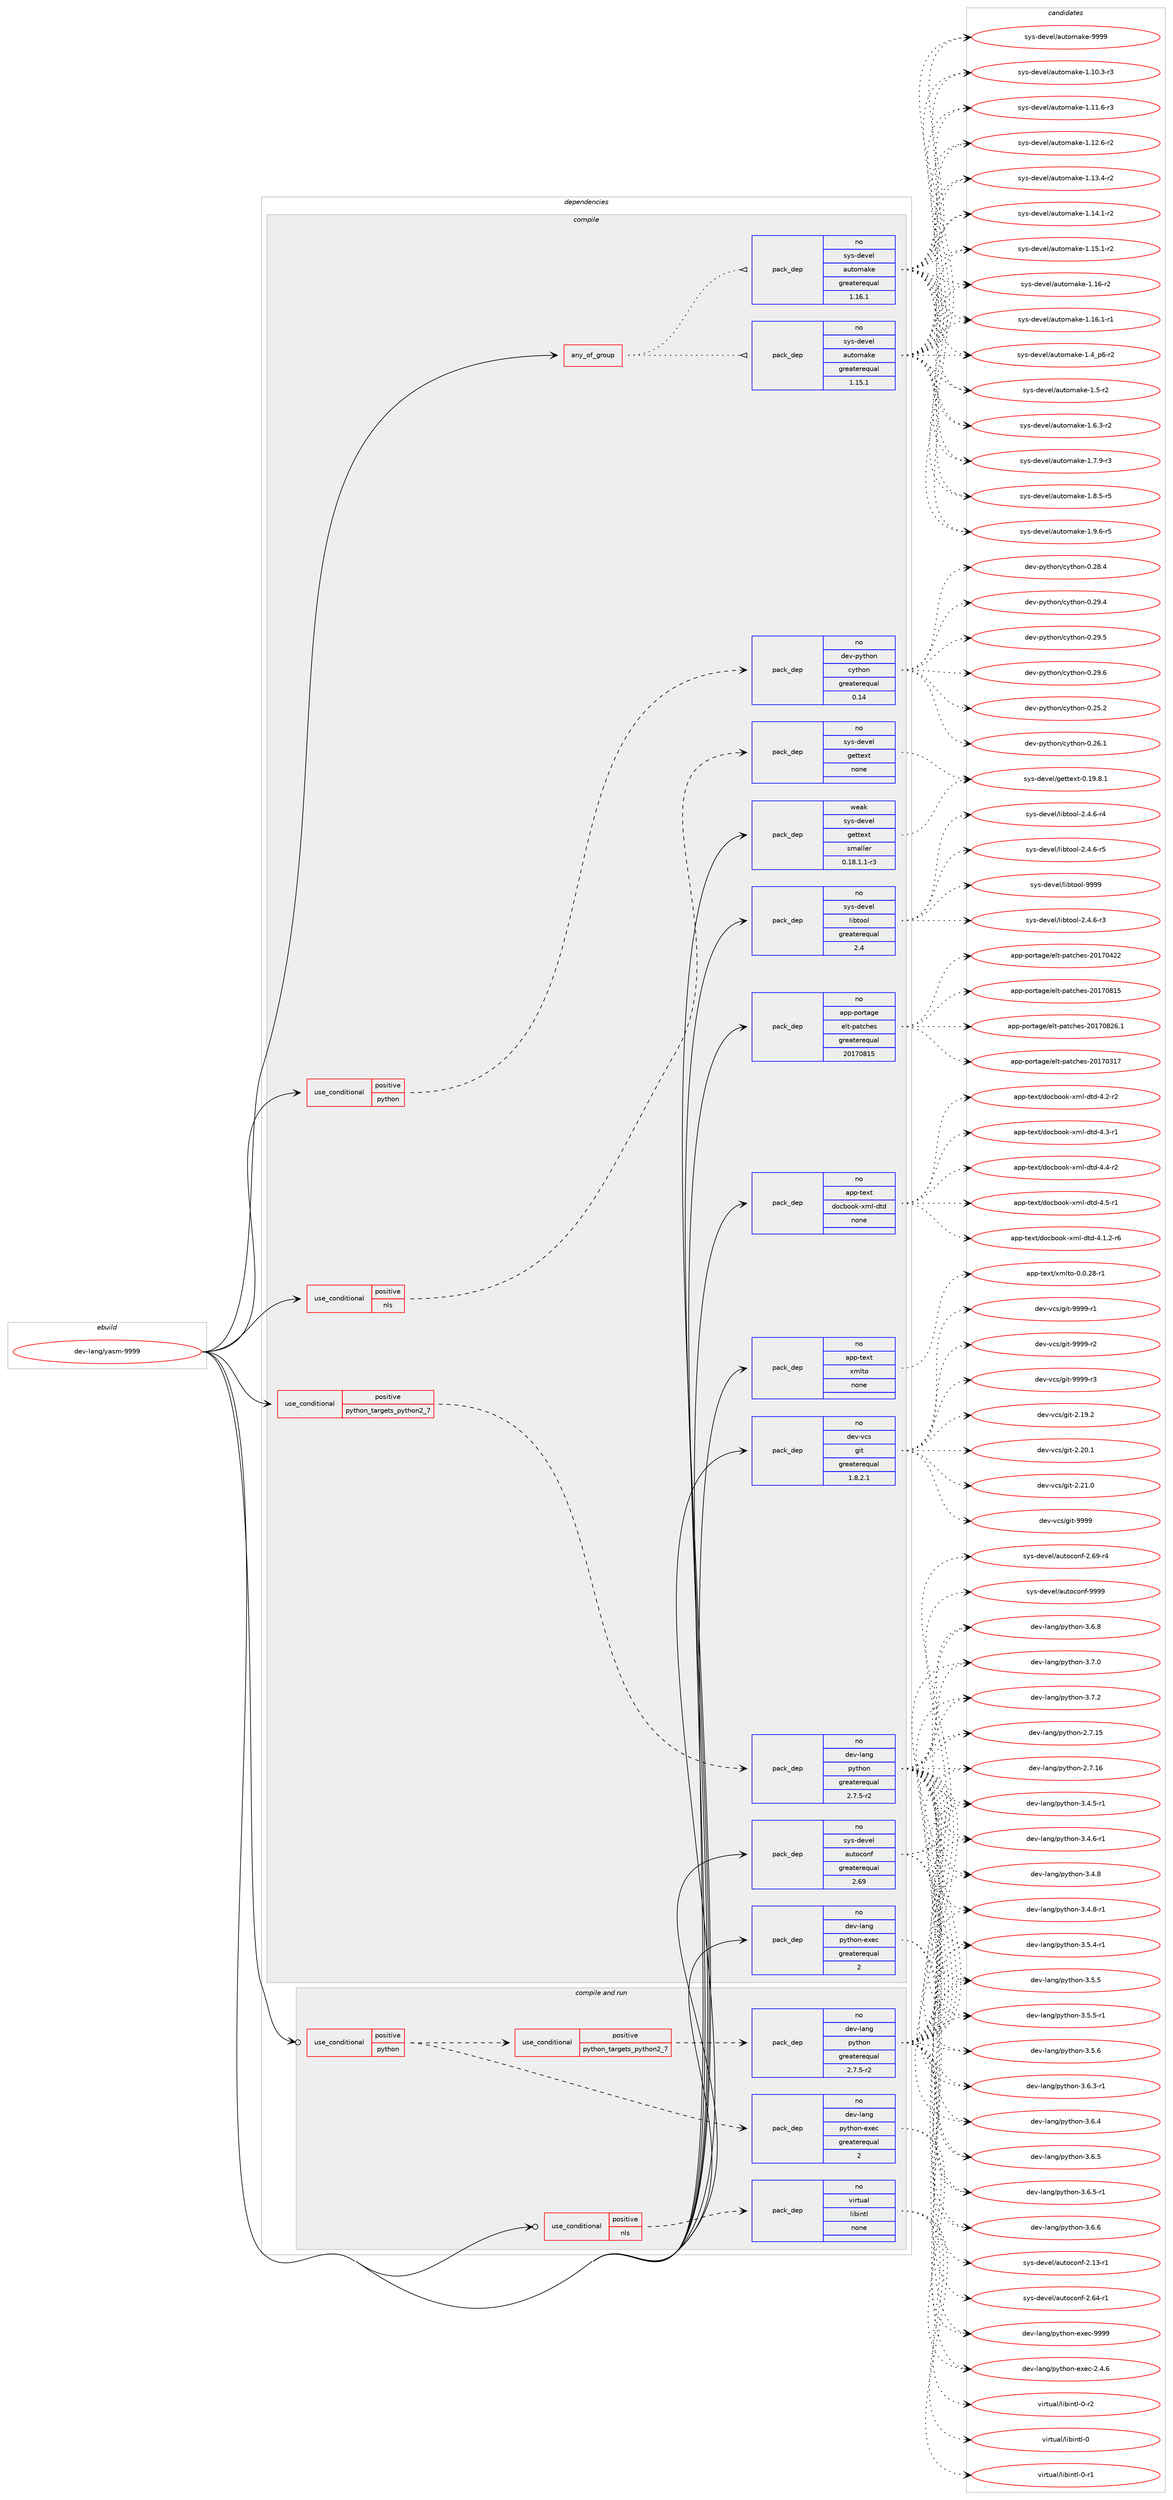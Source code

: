 digraph prolog {

# *************
# Graph options
# *************

newrank=true;
concentrate=true;
compound=true;
graph [rankdir=LR,fontname=Helvetica,fontsize=10,ranksep=1.5];#, ranksep=2.5, nodesep=0.2];
edge  [arrowhead=vee];
node  [fontname=Helvetica,fontsize=10];

# **********
# The ebuild
# **********

subgraph cluster_leftcol {
color=gray;
rank=same;
label=<<i>ebuild</i>>;
id [label="dev-lang/yasm-9999", color=red, width=4, href="../dev-lang/yasm-9999.svg"];
}

# ****************
# The dependencies
# ****************

subgraph cluster_midcol {
color=gray;
label=<<i>dependencies</i>>;
subgraph cluster_compile {
fillcolor="#eeeeee";
style=filled;
label=<<i>compile</i>>;
subgraph any22089 {
dependency1363696 [label=<<TABLE BORDER="0" CELLBORDER="1" CELLSPACING="0" CELLPADDING="4"><TR><TD CELLPADDING="10">any_of_group</TD></TR></TABLE>>, shape=none, color=red];subgraph pack975946 {
dependency1363697 [label=<<TABLE BORDER="0" CELLBORDER="1" CELLSPACING="0" CELLPADDING="4" WIDTH="220"><TR><TD ROWSPAN="6" CELLPADDING="30">pack_dep</TD></TR><TR><TD WIDTH="110">no</TD></TR><TR><TD>sys-devel</TD></TR><TR><TD>automake</TD></TR><TR><TD>greaterequal</TD></TR><TR><TD>1.16.1</TD></TR></TABLE>>, shape=none, color=blue];
}
dependency1363696:e -> dependency1363697:w [weight=20,style="dotted",arrowhead="oinv"];
subgraph pack975947 {
dependency1363698 [label=<<TABLE BORDER="0" CELLBORDER="1" CELLSPACING="0" CELLPADDING="4" WIDTH="220"><TR><TD ROWSPAN="6" CELLPADDING="30">pack_dep</TD></TR><TR><TD WIDTH="110">no</TD></TR><TR><TD>sys-devel</TD></TR><TR><TD>automake</TD></TR><TR><TD>greaterequal</TD></TR><TR><TD>1.15.1</TD></TR></TABLE>>, shape=none, color=blue];
}
dependency1363696:e -> dependency1363698:w [weight=20,style="dotted",arrowhead="oinv"];
}
id:e -> dependency1363696:w [weight=20,style="solid",arrowhead="vee"];
subgraph cond365109 {
dependency1363699 [label=<<TABLE BORDER="0" CELLBORDER="1" CELLSPACING="0" CELLPADDING="4"><TR><TD ROWSPAN="3" CELLPADDING="10">use_conditional</TD></TR><TR><TD>positive</TD></TR><TR><TD>nls</TD></TR></TABLE>>, shape=none, color=red];
subgraph pack975948 {
dependency1363700 [label=<<TABLE BORDER="0" CELLBORDER="1" CELLSPACING="0" CELLPADDING="4" WIDTH="220"><TR><TD ROWSPAN="6" CELLPADDING="30">pack_dep</TD></TR><TR><TD WIDTH="110">no</TD></TR><TR><TD>sys-devel</TD></TR><TR><TD>gettext</TD></TR><TR><TD>none</TD></TR><TR><TD></TD></TR></TABLE>>, shape=none, color=blue];
}
dependency1363699:e -> dependency1363700:w [weight=20,style="dashed",arrowhead="vee"];
}
id:e -> dependency1363699:w [weight=20,style="solid",arrowhead="vee"];
subgraph cond365110 {
dependency1363701 [label=<<TABLE BORDER="0" CELLBORDER="1" CELLSPACING="0" CELLPADDING="4"><TR><TD ROWSPAN="3" CELLPADDING="10">use_conditional</TD></TR><TR><TD>positive</TD></TR><TR><TD>python</TD></TR></TABLE>>, shape=none, color=red];
subgraph pack975949 {
dependency1363702 [label=<<TABLE BORDER="0" CELLBORDER="1" CELLSPACING="0" CELLPADDING="4" WIDTH="220"><TR><TD ROWSPAN="6" CELLPADDING="30">pack_dep</TD></TR><TR><TD WIDTH="110">no</TD></TR><TR><TD>dev-python</TD></TR><TR><TD>cython</TD></TR><TR><TD>greaterequal</TD></TR><TR><TD>0.14</TD></TR></TABLE>>, shape=none, color=blue];
}
dependency1363701:e -> dependency1363702:w [weight=20,style="dashed",arrowhead="vee"];
}
id:e -> dependency1363701:w [weight=20,style="solid",arrowhead="vee"];
subgraph cond365111 {
dependency1363703 [label=<<TABLE BORDER="0" CELLBORDER="1" CELLSPACING="0" CELLPADDING="4"><TR><TD ROWSPAN="3" CELLPADDING="10">use_conditional</TD></TR><TR><TD>positive</TD></TR><TR><TD>python_targets_python2_7</TD></TR></TABLE>>, shape=none, color=red];
subgraph pack975950 {
dependency1363704 [label=<<TABLE BORDER="0" CELLBORDER="1" CELLSPACING="0" CELLPADDING="4" WIDTH="220"><TR><TD ROWSPAN="6" CELLPADDING="30">pack_dep</TD></TR><TR><TD WIDTH="110">no</TD></TR><TR><TD>dev-lang</TD></TR><TR><TD>python</TD></TR><TR><TD>greaterequal</TD></TR><TR><TD>2.7.5-r2</TD></TR></TABLE>>, shape=none, color=blue];
}
dependency1363703:e -> dependency1363704:w [weight=20,style="dashed",arrowhead="vee"];
}
id:e -> dependency1363703:w [weight=20,style="solid",arrowhead="vee"];
subgraph pack975951 {
dependency1363705 [label=<<TABLE BORDER="0" CELLBORDER="1" CELLSPACING="0" CELLPADDING="4" WIDTH="220"><TR><TD ROWSPAN="6" CELLPADDING="30">pack_dep</TD></TR><TR><TD WIDTH="110">no</TD></TR><TR><TD>app-portage</TD></TR><TR><TD>elt-patches</TD></TR><TR><TD>greaterequal</TD></TR><TR><TD>20170815</TD></TR></TABLE>>, shape=none, color=blue];
}
id:e -> dependency1363705:w [weight=20,style="solid",arrowhead="vee"];
subgraph pack975952 {
dependency1363706 [label=<<TABLE BORDER="0" CELLBORDER="1" CELLSPACING="0" CELLPADDING="4" WIDTH="220"><TR><TD ROWSPAN="6" CELLPADDING="30">pack_dep</TD></TR><TR><TD WIDTH="110">no</TD></TR><TR><TD>app-text</TD></TR><TR><TD>docbook-xml-dtd</TD></TR><TR><TD>none</TD></TR><TR><TD></TD></TR></TABLE>>, shape=none, color=blue];
}
id:e -> dependency1363706:w [weight=20,style="solid",arrowhead="vee"];
subgraph pack975953 {
dependency1363707 [label=<<TABLE BORDER="0" CELLBORDER="1" CELLSPACING="0" CELLPADDING="4" WIDTH="220"><TR><TD ROWSPAN="6" CELLPADDING="30">pack_dep</TD></TR><TR><TD WIDTH="110">no</TD></TR><TR><TD>app-text</TD></TR><TR><TD>xmlto</TD></TR><TR><TD>none</TD></TR><TR><TD></TD></TR></TABLE>>, shape=none, color=blue];
}
id:e -> dependency1363707:w [weight=20,style="solid",arrowhead="vee"];
subgraph pack975954 {
dependency1363708 [label=<<TABLE BORDER="0" CELLBORDER="1" CELLSPACING="0" CELLPADDING="4" WIDTH="220"><TR><TD ROWSPAN="6" CELLPADDING="30">pack_dep</TD></TR><TR><TD WIDTH="110">no</TD></TR><TR><TD>dev-lang</TD></TR><TR><TD>python-exec</TD></TR><TR><TD>greaterequal</TD></TR><TR><TD>2</TD></TR></TABLE>>, shape=none, color=blue];
}
id:e -> dependency1363708:w [weight=20,style="solid",arrowhead="vee"];
subgraph pack975955 {
dependency1363709 [label=<<TABLE BORDER="0" CELLBORDER="1" CELLSPACING="0" CELLPADDING="4" WIDTH="220"><TR><TD ROWSPAN="6" CELLPADDING="30">pack_dep</TD></TR><TR><TD WIDTH="110">no</TD></TR><TR><TD>dev-vcs</TD></TR><TR><TD>git</TD></TR><TR><TD>greaterequal</TD></TR><TR><TD>1.8.2.1</TD></TR></TABLE>>, shape=none, color=blue];
}
id:e -> dependency1363709:w [weight=20,style="solid",arrowhead="vee"];
subgraph pack975956 {
dependency1363710 [label=<<TABLE BORDER="0" CELLBORDER="1" CELLSPACING="0" CELLPADDING="4" WIDTH="220"><TR><TD ROWSPAN="6" CELLPADDING="30">pack_dep</TD></TR><TR><TD WIDTH="110">no</TD></TR><TR><TD>sys-devel</TD></TR><TR><TD>autoconf</TD></TR><TR><TD>greaterequal</TD></TR><TR><TD>2.69</TD></TR></TABLE>>, shape=none, color=blue];
}
id:e -> dependency1363710:w [weight=20,style="solid",arrowhead="vee"];
subgraph pack975957 {
dependency1363711 [label=<<TABLE BORDER="0" CELLBORDER="1" CELLSPACING="0" CELLPADDING="4" WIDTH="220"><TR><TD ROWSPAN="6" CELLPADDING="30">pack_dep</TD></TR><TR><TD WIDTH="110">no</TD></TR><TR><TD>sys-devel</TD></TR><TR><TD>libtool</TD></TR><TR><TD>greaterequal</TD></TR><TR><TD>2.4</TD></TR></TABLE>>, shape=none, color=blue];
}
id:e -> dependency1363711:w [weight=20,style="solid",arrowhead="vee"];
subgraph pack975958 {
dependency1363712 [label=<<TABLE BORDER="0" CELLBORDER="1" CELLSPACING="0" CELLPADDING="4" WIDTH="220"><TR><TD ROWSPAN="6" CELLPADDING="30">pack_dep</TD></TR><TR><TD WIDTH="110">weak</TD></TR><TR><TD>sys-devel</TD></TR><TR><TD>gettext</TD></TR><TR><TD>smaller</TD></TR><TR><TD>0.18.1.1-r3</TD></TR></TABLE>>, shape=none, color=blue];
}
id:e -> dependency1363712:w [weight=20,style="solid",arrowhead="vee"];
}
subgraph cluster_compileandrun {
fillcolor="#eeeeee";
style=filled;
label=<<i>compile and run</i>>;
subgraph cond365112 {
dependency1363713 [label=<<TABLE BORDER="0" CELLBORDER="1" CELLSPACING="0" CELLPADDING="4"><TR><TD ROWSPAN="3" CELLPADDING="10">use_conditional</TD></TR><TR><TD>positive</TD></TR><TR><TD>nls</TD></TR></TABLE>>, shape=none, color=red];
subgraph pack975959 {
dependency1363714 [label=<<TABLE BORDER="0" CELLBORDER="1" CELLSPACING="0" CELLPADDING="4" WIDTH="220"><TR><TD ROWSPAN="6" CELLPADDING="30">pack_dep</TD></TR><TR><TD WIDTH="110">no</TD></TR><TR><TD>virtual</TD></TR><TR><TD>libintl</TD></TR><TR><TD>none</TD></TR><TR><TD></TD></TR></TABLE>>, shape=none, color=blue];
}
dependency1363713:e -> dependency1363714:w [weight=20,style="dashed",arrowhead="vee"];
}
id:e -> dependency1363713:w [weight=20,style="solid",arrowhead="odotvee"];
subgraph cond365113 {
dependency1363715 [label=<<TABLE BORDER="0" CELLBORDER="1" CELLSPACING="0" CELLPADDING="4"><TR><TD ROWSPAN="3" CELLPADDING="10">use_conditional</TD></TR><TR><TD>positive</TD></TR><TR><TD>python</TD></TR></TABLE>>, shape=none, color=red];
subgraph cond365114 {
dependency1363716 [label=<<TABLE BORDER="0" CELLBORDER="1" CELLSPACING="0" CELLPADDING="4"><TR><TD ROWSPAN="3" CELLPADDING="10">use_conditional</TD></TR><TR><TD>positive</TD></TR><TR><TD>python_targets_python2_7</TD></TR></TABLE>>, shape=none, color=red];
subgraph pack975960 {
dependency1363717 [label=<<TABLE BORDER="0" CELLBORDER="1" CELLSPACING="0" CELLPADDING="4" WIDTH="220"><TR><TD ROWSPAN="6" CELLPADDING="30">pack_dep</TD></TR><TR><TD WIDTH="110">no</TD></TR><TR><TD>dev-lang</TD></TR><TR><TD>python</TD></TR><TR><TD>greaterequal</TD></TR><TR><TD>2.7.5-r2</TD></TR></TABLE>>, shape=none, color=blue];
}
dependency1363716:e -> dependency1363717:w [weight=20,style="dashed",arrowhead="vee"];
}
dependency1363715:e -> dependency1363716:w [weight=20,style="dashed",arrowhead="vee"];
subgraph pack975961 {
dependency1363718 [label=<<TABLE BORDER="0" CELLBORDER="1" CELLSPACING="0" CELLPADDING="4" WIDTH="220"><TR><TD ROWSPAN="6" CELLPADDING="30">pack_dep</TD></TR><TR><TD WIDTH="110">no</TD></TR><TR><TD>dev-lang</TD></TR><TR><TD>python-exec</TD></TR><TR><TD>greaterequal</TD></TR><TR><TD>2</TD></TR></TABLE>>, shape=none, color=blue];
}
dependency1363715:e -> dependency1363718:w [weight=20,style="dashed",arrowhead="vee"];
}
id:e -> dependency1363715:w [weight=20,style="solid",arrowhead="odotvee"];
}
subgraph cluster_run {
fillcolor="#eeeeee";
style=filled;
label=<<i>run</i>>;
}
}

# **************
# The candidates
# **************

subgraph cluster_choices {
rank=same;
color=gray;
label=<<i>candidates</i>>;

subgraph choice975946 {
color=black;
nodesep=1;
choice11512111545100101118101108479711711611110997107101454946494846514511451 [label="sys-devel/automake-1.10.3-r3", color=red, width=4,href="../sys-devel/automake-1.10.3-r3.svg"];
choice11512111545100101118101108479711711611110997107101454946494946544511451 [label="sys-devel/automake-1.11.6-r3", color=red, width=4,href="../sys-devel/automake-1.11.6-r3.svg"];
choice11512111545100101118101108479711711611110997107101454946495046544511450 [label="sys-devel/automake-1.12.6-r2", color=red, width=4,href="../sys-devel/automake-1.12.6-r2.svg"];
choice11512111545100101118101108479711711611110997107101454946495146524511450 [label="sys-devel/automake-1.13.4-r2", color=red, width=4,href="../sys-devel/automake-1.13.4-r2.svg"];
choice11512111545100101118101108479711711611110997107101454946495246494511450 [label="sys-devel/automake-1.14.1-r2", color=red, width=4,href="../sys-devel/automake-1.14.1-r2.svg"];
choice11512111545100101118101108479711711611110997107101454946495346494511450 [label="sys-devel/automake-1.15.1-r2", color=red, width=4,href="../sys-devel/automake-1.15.1-r2.svg"];
choice1151211154510010111810110847971171161111099710710145494649544511450 [label="sys-devel/automake-1.16-r2", color=red, width=4,href="../sys-devel/automake-1.16-r2.svg"];
choice11512111545100101118101108479711711611110997107101454946495446494511449 [label="sys-devel/automake-1.16.1-r1", color=red, width=4,href="../sys-devel/automake-1.16.1-r1.svg"];
choice115121115451001011181011084797117116111109971071014549465295112544511450 [label="sys-devel/automake-1.4_p6-r2", color=red, width=4,href="../sys-devel/automake-1.4_p6-r2.svg"];
choice11512111545100101118101108479711711611110997107101454946534511450 [label="sys-devel/automake-1.5-r2", color=red, width=4,href="../sys-devel/automake-1.5-r2.svg"];
choice115121115451001011181011084797117116111109971071014549465446514511450 [label="sys-devel/automake-1.6.3-r2", color=red, width=4,href="../sys-devel/automake-1.6.3-r2.svg"];
choice115121115451001011181011084797117116111109971071014549465546574511451 [label="sys-devel/automake-1.7.9-r3", color=red, width=4,href="../sys-devel/automake-1.7.9-r3.svg"];
choice115121115451001011181011084797117116111109971071014549465646534511453 [label="sys-devel/automake-1.8.5-r5", color=red, width=4,href="../sys-devel/automake-1.8.5-r5.svg"];
choice115121115451001011181011084797117116111109971071014549465746544511453 [label="sys-devel/automake-1.9.6-r5", color=red, width=4,href="../sys-devel/automake-1.9.6-r5.svg"];
choice115121115451001011181011084797117116111109971071014557575757 [label="sys-devel/automake-9999", color=red, width=4,href="../sys-devel/automake-9999.svg"];
dependency1363697:e -> choice11512111545100101118101108479711711611110997107101454946494846514511451:w [style=dotted,weight="100"];
dependency1363697:e -> choice11512111545100101118101108479711711611110997107101454946494946544511451:w [style=dotted,weight="100"];
dependency1363697:e -> choice11512111545100101118101108479711711611110997107101454946495046544511450:w [style=dotted,weight="100"];
dependency1363697:e -> choice11512111545100101118101108479711711611110997107101454946495146524511450:w [style=dotted,weight="100"];
dependency1363697:e -> choice11512111545100101118101108479711711611110997107101454946495246494511450:w [style=dotted,weight="100"];
dependency1363697:e -> choice11512111545100101118101108479711711611110997107101454946495346494511450:w [style=dotted,weight="100"];
dependency1363697:e -> choice1151211154510010111810110847971171161111099710710145494649544511450:w [style=dotted,weight="100"];
dependency1363697:e -> choice11512111545100101118101108479711711611110997107101454946495446494511449:w [style=dotted,weight="100"];
dependency1363697:e -> choice115121115451001011181011084797117116111109971071014549465295112544511450:w [style=dotted,weight="100"];
dependency1363697:e -> choice11512111545100101118101108479711711611110997107101454946534511450:w [style=dotted,weight="100"];
dependency1363697:e -> choice115121115451001011181011084797117116111109971071014549465446514511450:w [style=dotted,weight="100"];
dependency1363697:e -> choice115121115451001011181011084797117116111109971071014549465546574511451:w [style=dotted,weight="100"];
dependency1363697:e -> choice115121115451001011181011084797117116111109971071014549465646534511453:w [style=dotted,weight="100"];
dependency1363697:e -> choice115121115451001011181011084797117116111109971071014549465746544511453:w [style=dotted,weight="100"];
dependency1363697:e -> choice115121115451001011181011084797117116111109971071014557575757:w [style=dotted,weight="100"];
}
subgraph choice975947 {
color=black;
nodesep=1;
choice11512111545100101118101108479711711611110997107101454946494846514511451 [label="sys-devel/automake-1.10.3-r3", color=red, width=4,href="../sys-devel/automake-1.10.3-r3.svg"];
choice11512111545100101118101108479711711611110997107101454946494946544511451 [label="sys-devel/automake-1.11.6-r3", color=red, width=4,href="../sys-devel/automake-1.11.6-r3.svg"];
choice11512111545100101118101108479711711611110997107101454946495046544511450 [label="sys-devel/automake-1.12.6-r2", color=red, width=4,href="../sys-devel/automake-1.12.6-r2.svg"];
choice11512111545100101118101108479711711611110997107101454946495146524511450 [label="sys-devel/automake-1.13.4-r2", color=red, width=4,href="../sys-devel/automake-1.13.4-r2.svg"];
choice11512111545100101118101108479711711611110997107101454946495246494511450 [label="sys-devel/automake-1.14.1-r2", color=red, width=4,href="../sys-devel/automake-1.14.1-r2.svg"];
choice11512111545100101118101108479711711611110997107101454946495346494511450 [label="sys-devel/automake-1.15.1-r2", color=red, width=4,href="../sys-devel/automake-1.15.1-r2.svg"];
choice1151211154510010111810110847971171161111099710710145494649544511450 [label="sys-devel/automake-1.16-r2", color=red, width=4,href="../sys-devel/automake-1.16-r2.svg"];
choice11512111545100101118101108479711711611110997107101454946495446494511449 [label="sys-devel/automake-1.16.1-r1", color=red, width=4,href="../sys-devel/automake-1.16.1-r1.svg"];
choice115121115451001011181011084797117116111109971071014549465295112544511450 [label="sys-devel/automake-1.4_p6-r2", color=red, width=4,href="../sys-devel/automake-1.4_p6-r2.svg"];
choice11512111545100101118101108479711711611110997107101454946534511450 [label="sys-devel/automake-1.5-r2", color=red, width=4,href="../sys-devel/automake-1.5-r2.svg"];
choice115121115451001011181011084797117116111109971071014549465446514511450 [label="sys-devel/automake-1.6.3-r2", color=red, width=4,href="../sys-devel/automake-1.6.3-r2.svg"];
choice115121115451001011181011084797117116111109971071014549465546574511451 [label="sys-devel/automake-1.7.9-r3", color=red, width=4,href="../sys-devel/automake-1.7.9-r3.svg"];
choice115121115451001011181011084797117116111109971071014549465646534511453 [label="sys-devel/automake-1.8.5-r5", color=red, width=4,href="../sys-devel/automake-1.8.5-r5.svg"];
choice115121115451001011181011084797117116111109971071014549465746544511453 [label="sys-devel/automake-1.9.6-r5", color=red, width=4,href="../sys-devel/automake-1.9.6-r5.svg"];
choice115121115451001011181011084797117116111109971071014557575757 [label="sys-devel/automake-9999", color=red, width=4,href="../sys-devel/automake-9999.svg"];
dependency1363698:e -> choice11512111545100101118101108479711711611110997107101454946494846514511451:w [style=dotted,weight="100"];
dependency1363698:e -> choice11512111545100101118101108479711711611110997107101454946494946544511451:w [style=dotted,weight="100"];
dependency1363698:e -> choice11512111545100101118101108479711711611110997107101454946495046544511450:w [style=dotted,weight="100"];
dependency1363698:e -> choice11512111545100101118101108479711711611110997107101454946495146524511450:w [style=dotted,weight="100"];
dependency1363698:e -> choice11512111545100101118101108479711711611110997107101454946495246494511450:w [style=dotted,weight="100"];
dependency1363698:e -> choice11512111545100101118101108479711711611110997107101454946495346494511450:w [style=dotted,weight="100"];
dependency1363698:e -> choice1151211154510010111810110847971171161111099710710145494649544511450:w [style=dotted,weight="100"];
dependency1363698:e -> choice11512111545100101118101108479711711611110997107101454946495446494511449:w [style=dotted,weight="100"];
dependency1363698:e -> choice115121115451001011181011084797117116111109971071014549465295112544511450:w [style=dotted,weight="100"];
dependency1363698:e -> choice11512111545100101118101108479711711611110997107101454946534511450:w [style=dotted,weight="100"];
dependency1363698:e -> choice115121115451001011181011084797117116111109971071014549465446514511450:w [style=dotted,weight="100"];
dependency1363698:e -> choice115121115451001011181011084797117116111109971071014549465546574511451:w [style=dotted,weight="100"];
dependency1363698:e -> choice115121115451001011181011084797117116111109971071014549465646534511453:w [style=dotted,weight="100"];
dependency1363698:e -> choice115121115451001011181011084797117116111109971071014549465746544511453:w [style=dotted,weight="100"];
dependency1363698:e -> choice115121115451001011181011084797117116111109971071014557575757:w [style=dotted,weight="100"];
}
subgraph choice975948 {
color=black;
nodesep=1;
choice1151211154510010111810110847103101116116101120116454846495746564649 [label="sys-devel/gettext-0.19.8.1", color=red, width=4,href="../sys-devel/gettext-0.19.8.1.svg"];
dependency1363700:e -> choice1151211154510010111810110847103101116116101120116454846495746564649:w [style=dotted,weight="100"];
}
subgraph choice975949 {
color=black;
nodesep=1;
choice10010111845112121116104111110479912111610411111045484650534650 [label="dev-python/cython-0.25.2", color=red, width=4,href="../dev-python/cython-0.25.2.svg"];
choice10010111845112121116104111110479912111610411111045484650544649 [label="dev-python/cython-0.26.1", color=red, width=4,href="../dev-python/cython-0.26.1.svg"];
choice10010111845112121116104111110479912111610411111045484650564652 [label="dev-python/cython-0.28.4", color=red, width=4,href="../dev-python/cython-0.28.4.svg"];
choice10010111845112121116104111110479912111610411111045484650574652 [label="dev-python/cython-0.29.4", color=red, width=4,href="../dev-python/cython-0.29.4.svg"];
choice10010111845112121116104111110479912111610411111045484650574653 [label="dev-python/cython-0.29.5", color=red, width=4,href="../dev-python/cython-0.29.5.svg"];
choice10010111845112121116104111110479912111610411111045484650574654 [label="dev-python/cython-0.29.6", color=red, width=4,href="../dev-python/cython-0.29.6.svg"];
dependency1363702:e -> choice10010111845112121116104111110479912111610411111045484650534650:w [style=dotted,weight="100"];
dependency1363702:e -> choice10010111845112121116104111110479912111610411111045484650544649:w [style=dotted,weight="100"];
dependency1363702:e -> choice10010111845112121116104111110479912111610411111045484650564652:w [style=dotted,weight="100"];
dependency1363702:e -> choice10010111845112121116104111110479912111610411111045484650574652:w [style=dotted,weight="100"];
dependency1363702:e -> choice10010111845112121116104111110479912111610411111045484650574653:w [style=dotted,weight="100"];
dependency1363702:e -> choice10010111845112121116104111110479912111610411111045484650574654:w [style=dotted,weight="100"];
}
subgraph choice975950 {
color=black;
nodesep=1;
choice10010111845108971101034711212111610411111045504655464953 [label="dev-lang/python-2.7.15", color=red, width=4,href="../dev-lang/python-2.7.15.svg"];
choice10010111845108971101034711212111610411111045504655464954 [label="dev-lang/python-2.7.16", color=red, width=4,href="../dev-lang/python-2.7.16.svg"];
choice1001011184510897110103471121211161041111104551465246534511449 [label="dev-lang/python-3.4.5-r1", color=red, width=4,href="../dev-lang/python-3.4.5-r1.svg"];
choice1001011184510897110103471121211161041111104551465246544511449 [label="dev-lang/python-3.4.6-r1", color=red, width=4,href="../dev-lang/python-3.4.6-r1.svg"];
choice100101118451089711010347112121116104111110455146524656 [label="dev-lang/python-3.4.8", color=red, width=4,href="../dev-lang/python-3.4.8.svg"];
choice1001011184510897110103471121211161041111104551465246564511449 [label="dev-lang/python-3.4.8-r1", color=red, width=4,href="../dev-lang/python-3.4.8-r1.svg"];
choice1001011184510897110103471121211161041111104551465346524511449 [label="dev-lang/python-3.5.4-r1", color=red, width=4,href="../dev-lang/python-3.5.4-r1.svg"];
choice100101118451089711010347112121116104111110455146534653 [label="dev-lang/python-3.5.5", color=red, width=4,href="../dev-lang/python-3.5.5.svg"];
choice1001011184510897110103471121211161041111104551465346534511449 [label="dev-lang/python-3.5.5-r1", color=red, width=4,href="../dev-lang/python-3.5.5-r1.svg"];
choice100101118451089711010347112121116104111110455146534654 [label="dev-lang/python-3.5.6", color=red, width=4,href="../dev-lang/python-3.5.6.svg"];
choice1001011184510897110103471121211161041111104551465446514511449 [label="dev-lang/python-3.6.3-r1", color=red, width=4,href="../dev-lang/python-3.6.3-r1.svg"];
choice100101118451089711010347112121116104111110455146544652 [label="dev-lang/python-3.6.4", color=red, width=4,href="../dev-lang/python-3.6.4.svg"];
choice100101118451089711010347112121116104111110455146544653 [label="dev-lang/python-3.6.5", color=red, width=4,href="../dev-lang/python-3.6.5.svg"];
choice1001011184510897110103471121211161041111104551465446534511449 [label="dev-lang/python-3.6.5-r1", color=red, width=4,href="../dev-lang/python-3.6.5-r1.svg"];
choice100101118451089711010347112121116104111110455146544654 [label="dev-lang/python-3.6.6", color=red, width=4,href="../dev-lang/python-3.6.6.svg"];
choice100101118451089711010347112121116104111110455146544656 [label="dev-lang/python-3.6.8", color=red, width=4,href="../dev-lang/python-3.6.8.svg"];
choice100101118451089711010347112121116104111110455146554648 [label="dev-lang/python-3.7.0", color=red, width=4,href="../dev-lang/python-3.7.0.svg"];
choice100101118451089711010347112121116104111110455146554650 [label="dev-lang/python-3.7.2", color=red, width=4,href="../dev-lang/python-3.7.2.svg"];
dependency1363704:e -> choice10010111845108971101034711212111610411111045504655464953:w [style=dotted,weight="100"];
dependency1363704:e -> choice10010111845108971101034711212111610411111045504655464954:w [style=dotted,weight="100"];
dependency1363704:e -> choice1001011184510897110103471121211161041111104551465246534511449:w [style=dotted,weight="100"];
dependency1363704:e -> choice1001011184510897110103471121211161041111104551465246544511449:w [style=dotted,weight="100"];
dependency1363704:e -> choice100101118451089711010347112121116104111110455146524656:w [style=dotted,weight="100"];
dependency1363704:e -> choice1001011184510897110103471121211161041111104551465246564511449:w [style=dotted,weight="100"];
dependency1363704:e -> choice1001011184510897110103471121211161041111104551465346524511449:w [style=dotted,weight="100"];
dependency1363704:e -> choice100101118451089711010347112121116104111110455146534653:w [style=dotted,weight="100"];
dependency1363704:e -> choice1001011184510897110103471121211161041111104551465346534511449:w [style=dotted,weight="100"];
dependency1363704:e -> choice100101118451089711010347112121116104111110455146534654:w [style=dotted,weight="100"];
dependency1363704:e -> choice1001011184510897110103471121211161041111104551465446514511449:w [style=dotted,weight="100"];
dependency1363704:e -> choice100101118451089711010347112121116104111110455146544652:w [style=dotted,weight="100"];
dependency1363704:e -> choice100101118451089711010347112121116104111110455146544653:w [style=dotted,weight="100"];
dependency1363704:e -> choice1001011184510897110103471121211161041111104551465446534511449:w [style=dotted,weight="100"];
dependency1363704:e -> choice100101118451089711010347112121116104111110455146544654:w [style=dotted,weight="100"];
dependency1363704:e -> choice100101118451089711010347112121116104111110455146544656:w [style=dotted,weight="100"];
dependency1363704:e -> choice100101118451089711010347112121116104111110455146554648:w [style=dotted,weight="100"];
dependency1363704:e -> choice100101118451089711010347112121116104111110455146554650:w [style=dotted,weight="100"];
}
subgraph choice975951 {
color=black;
nodesep=1;
choice97112112451121111141169710310147101108116451129711699104101115455048495548514955 [label="app-portage/elt-patches-20170317", color=red, width=4,href="../app-portage/elt-patches-20170317.svg"];
choice97112112451121111141169710310147101108116451129711699104101115455048495548525050 [label="app-portage/elt-patches-20170422", color=red, width=4,href="../app-portage/elt-patches-20170422.svg"];
choice97112112451121111141169710310147101108116451129711699104101115455048495548564953 [label="app-portage/elt-patches-20170815", color=red, width=4,href="../app-portage/elt-patches-20170815.svg"];
choice971121124511211111411697103101471011081164511297116991041011154550484955485650544649 [label="app-portage/elt-patches-20170826.1", color=red, width=4,href="../app-portage/elt-patches-20170826.1.svg"];
dependency1363705:e -> choice97112112451121111141169710310147101108116451129711699104101115455048495548514955:w [style=dotted,weight="100"];
dependency1363705:e -> choice97112112451121111141169710310147101108116451129711699104101115455048495548525050:w [style=dotted,weight="100"];
dependency1363705:e -> choice97112112451121111141169710310147101108116451129711699104101115455048495548564953:w [style=dotted,weight="100"];
dependency1363705:e -> choice971121124511211111411697103101471011081164511297116991041011154550484955485650544649:w [style=dotted,weight="100"];
}
subgraph choice975952 {
color=black;
nodesep=1;
choice971121124511610112011647100111999811111110745120109108451001161004552464946504511454 [label="app-text/docbook-xml-dtd-4.1.2-r6", color=red, width=4,href="../app-text/docbook-xml-dtd-4.1.2-r6.svg"];
choice97112112451161011201164710011199981111111074512010910845100116100455246504511450 [label="app-text/docbook-xml-dtd-4.2-r2", color=red, width=4,href="../app-text/docbook-xml-dtd-4.2-r2.svg"];
choice97112112451161011201164710011199981111111074512010910845100116100455246514511449 [label="app-text/docbook-xml-dtd-4.3-r1", color=red, width=4,href="../app-text/docbook-xml-dtd-4.3-r1.svg"];
choice97112112451161011201164710011199981111111074512010910845100116100455246524511450 [label="app-text/docbook-xml-dtd-4.4-r2", color=red, width=4,href="../app-text/docbook-xml-dtd-4.4-r2.svg"];
choice97112112451161011201164710011199981111111074512010910845100116100455246534511449 [label="app-text/docbook-xml-dtd-4.5-r1", color=red, width=4,href="../app-text/docbook-xml-dtd-4.5-r1.svg"];
dependency1363706:e -> choice971121124511610112011647100111999811111110745120109108451001161004552464946504511454:w [style=dotted,weight="100"];
dependency1363706:e -> choice97112112451161011201164710011199981111111074512010910845100116100455246504511450:w [style=dotted,weight="100"];
dependency1363706:e -> choice97112112451161011201164710011199981111111074512010910845100116100455246514511449:w [style=dotted,weight="100"];
dependency1363706:e -> choice97112112451161011201164710011199981111111074512010910845100116100455246524511450:w [style=dotted,weight="100"];
dependency1363706:e -> choice97112112451161011201164710011199981111111074512010910845100116100455246534511449:w [style=dotted,weight="100"];
}
subgraph choice975953 {
color=black;
nodesep=1;
choice971121124511610112011647120109108116111454846484650564511449 [label="app-text/xmlto-0.0.28-r1", color=red, width=4,href="../app-text/xmlto-0.0.28-r1.svg"];
dependency1363707:e -> choice971121124511610112011647120109108116111454846484650564511449:w [style=dotted,weight="100"];
}
subgraph choice975954 {
color=black;
nodesep=1;
choice1001011184510897110103471121211161041111104510112010199455046524654 [label="dev-lang/python-exec-2.4.6", color=red, width=4,href="../dev-lang/python-exec-2.4.6.svg"];
choice10010111845108971101034711212111610411111045101120101994557575757 [label="dev-lang/python-exec-9999", color=red, width=4,href="../dev-lang/python-exec-9999.svg"];
dependency1363708:e -> choice1001011184510897110103471121211161041111104510112010199455046524654:w [style=dotted,weight="100"];
dependency1363708:e -> choice10010111845108971101034711212111610411111045101120101994557575757:w [style=dotted,weight="100"];
}
subgraph choice975955 {
color=black;
nodesep=1;
choice10010111845118991154710310511645504649574650 [label="dev-vcs/git-2.19.2", color=red, width=4,href="../dev-vcs/git-2.19.2.svg"];
choice10010111845118991154710310511645504650484649 [label="dev-vcs/git-2.20.1", color=red, width=4,href="../dev-vcs/git-2.20.1.svg"];
choice10010111845118991154710310511645504650494648 [label="dev-vcs/git-2.21.0", color=red, width=4,href="../dev-vcs/git-2.21.0.svg"];
choice1001011184511899115471031051164557575757 [label="dev-vcs/git-9999", color=red, width=4,href="../dev-vcs/git-9999.svg"];
choice10010111845118991154710310511645575757574511449 [label="dev-vcs/git-9999-r1", color=red, width=4,href="../dev-vcs/git-9999-r1.svg"];
choice10010111845118991154710310511645575757574511450 [label="dev-vcs/git-9999-r2", color=red, width=4,href="../dev-vcs/git-9999-r2.svg"];
choice10010111845118991154710310511645575757574511451 [label="dev-vcs/git-9999-r3", color=red, width=4,href="../dev-vcs/git-9999-r3.svg"];
dependency1363709:e -> choice10010111845118991154710310511645504649574650:w [style=dotted,weight="100"];
dependency1363709:e -> choice10010111845118991154710310511645504650484649:w [style=dotted,weight="100"];
dependency1363709:e -> choice10010111845118991154710310511645504650494648:w [style=dotted,weight="100"];
dependency1363709:e -> choice1001011184511899115471031051164557575757:w [style=dotted,weight="100"];
dependency1363709:e -> choice10010111845118991154710310511645575757574511449:w [style=dotted,weight="100"];
dependency1363709:e -> choice10010111845118991154710310511645575757574511450:w [style=dotted,weight="100"];
dependency1363709:e -> choice10010111845118991154710310511645575757574511451:w [style=dotted,weight="100"];
}
subgraph choice975956 {
color=black;
nodesep=1;
choice1151211154510010111810110847971171161119911111010245504649514511449 [label="sys-devel/autoconf-2.13-r1", color=red, width=4,href="../sys-devel/autoconf-2.13-r1.svg"];
choice1151211154510010111810110847971171161119911111010245504654524511449 [label="sys-devel/autoconf-2.64-r1", color=red, width=4,href="../sys-devel/autoconf-2.64-r1.svg"];
choice1151211154510010111810110847971171161119911111010245504654574511452 [label="sys-devel/autoconf-2.69-r4", color=red, width=4,href="../sys-devel/autoconf-2.69-r4.svg"];
choice115121115451001011181011084797117116111991111101024557575757 [label="sys-devel/autoconf-9999", color=red, width=4,href="../sys-devel/autoconf-9999.svg"];
dependency1363710:e -> choice1151211154510010111810110847971171161119911111010245504649514511449:w [style=dotted,weight="100"];
dependency1363710:e -> choice1151211154510010111810110847971171161119911111010245504654524511449:w [style=dotted,weight="100"];
dependency1363710:e -> choice1151211154510010111810110847971171161119911111010245504654574511452:w [style=dotted,weight="100"];
dependency1363710:e -> choice115121115451001011181011084797117116111991111101024557575757:w [style=dotted,weight="100"];
}
subgraph choice975957 {
color=black;
nodesep=1;
choice1151211154510010111810110847108105981161111111084550465246544511451 [label="sys-devel/libtool-2.4.6-r3", color=red, width=4,href="../sys-devel/libtool-2.4.6-r3.svg"];
choice1151211154510010111810110847108105981161111111084550465246544511452 [label="sys-devel/libtool-2.4.6-r4", color=red, width=4,href="../sys-devel/libtool-2.4.6-r4.svg"];
choice1151211154510010111810110847108105981161111111084550465246544511453 [label="sys-devel/libtool-2.4.6-r5", color=red, width=4,href="../sys-devel/libtool-2.4.6-r5.svg"];
choice1151211154510010111810110847108105981161111111084557575757 [label="sys-devel/libtool-9999", color=red, width=4,href="../sys-devel/libtool-9999.svg"];
dependency1363711:e -> choice1151211154510010111810110847108105981161111111084550465246544511451:w [style=dotted,weight="100"];
dependency1363711:e -> choice1151211154510010111810110847108105981161111111084550465246544511452:w [style=dotted,weight="100"];
dependency1363711:e -> choice1151211154510010111810110847108105981161111111084550465246544511453:w [style=dotted,weight="100"];
dependency1363711:e -> choice1151211154510010111810110847108105981161111111084557575757:w [style=dotted,weight="100"];
}
subgraph choice975958 {
color=black;
nodesep=1;
choice1151211154510010111810110847103101116116101120116454846495746564649 [label="sys-devel/gettext-0.19.8.1", color=red, width=4,href="../sys-devel/gettext-0.19.8.1.svg"];
dependency1363712:e -> choice1151211154510010111810110847103101116116101120116454846495746564649:w [style=dotted,weight="100"];
}
subgraph choice975959 {
color=black;
nodesep=1;
choice1181051141161179710847108105981051101161084548 [label="virtual/libintl-0", color=red, width=4,href="../virtual/libintl-0.svg"];
choice11810511411611797108471081059810511011610845484511449 [label="virtual/libintl-0-r1", color=red, width=4,href="../virtual/libintl-0-r1.svg"];
choice11810511411611797108471081059810511011610845484511450 [label="virtual/libintl-0-r2", color=red, width=4,href="../virtual/libintl-0-r2.svg"];
dependency1363714:e -> choice1181051141161179710847108105981051101161084548:w [style=dotted,weight="100"];
dependency1363714:e -> choice11810511411611797108471081059810511011610845484511449:w [style=dotted,weight="100"];
dependency1363714:e -> choice11810511411611797108471081059810511011610845484511450:w [style=dotted,weight="100"];
}
subgraph choice975960 {
color=black;
nodesep=1;
choice10010111845108971101034711212111610411111045504655464953 [label="dev-lang/python-2.7.15", color=red, width=4,href="../dev-lang/python-2.7.15.svg"];
choice10010111845108971101034711212111610411111045504655464954 [label="dev-lang/python-2.7.16", color=red, width=4,href="../dev-lang/python-2.7.16.svg"];
choice1001011184510897110103471121211161041111104551465246534511449 [label="dev-lang/python-3.4.5-r1", color=red, width=4,href="../dev-lang/python-3.4.5-r1.svg"];
choice1001011184510897110103471121211161041111104551465246544511449 [label="dev-lang/python-3.4.6-r1", color=red, width=4,href="../dev-lang/python-3.4.6-r1.svg"];
choice100101118451089711010347112121116104111110455146524656 [label="dev-lang/python-3.4.8", color=red, width=4,href="../dev-lang/python-3.4.8.svg"];
choice1001011184510897110103471121211161041111104551465246564511449 [label="dev-lang/python-3.4.8-r1", color=red, width=4,href="../dev-lang/python-3.4.8-r1.svg"];
choice1001011184510897110103471121211161041111104551465346524511449 [label="dev-lang/python-3.5.4-r1", color=red, width=4,href="../dev-lang/python-3.5.4-r1.svg"];
choice100101118451089711010347112121116104111110455146534653 [label="dev-lang/python-3.5.5", color=red, width=4,href="../dev-lang/python-3.5.5.svg"];
choice1001011184510897110103471121211161041111104551465346534511449 [label="dev-lang/python-3.5.5-r1", color=red, width=4,href="../dev-lang/python-3.5.5-r1.svg"];
choice100101118451089711010347112121116104111110455146534654 [label="dev-lang/python-3.5.6", color=red, width=4,href="../dev-lang/python-3.5.6.svg"];
choice1001011184510897110103471121211161041111104551465446514511449 [label="dev-lang/python-3.6.3-r1", color=red, width=4,href="../dev-lang/python-3.6.3-r1.svg"];
choice100101118451089711010347112121116104111110455146544652 [label="dev-lang/python-3.6.4", color=red, width=4,href="../dev-lang/python-3.6.4.svg"];
choice100101118451089711010347112121116104111110455146544653 [label="dev-lang/python-3.6.5", color=red, width=4,href="../dev-lang/python-3.6.5.svg"];
choice1001011184510897110103471121211161041111104551465446534511449 [label="dev-lang/python-3.6.5-r1", color=red, width=4,href="../dev-lang/python-3.6.5-r1.svg"];
choice100101118451089711010347112121116104111110455146544654 [label="dev-lang/python-3.6.6", color=red, width=4,href="../dev-lang/python-3.6.6.svg"];
choice100101118451089711010347112121116104111110455146544656 [label="dev-lang/python-3.6.8", color=red, width=4,href="../dev-lang/python-3.6.8.svg"];
choice100101118451089711010347112121116104111110455146554648 [label="dev-lang/python-3.7.0", color=red, width=4,href="../dev-lang/python-3.7.0.svg"];
choice100101118451089711010347112121116104111110455146554650 [label="dev-lang/python-3.7.2", color=red, width=4,href="../dev-lang/python-3.7.2.svg"];
dependency1363717:e -> choice10010111845108971101034711212111610411111045504655464953:w [style=dotted,weight="100"];
dependency1363717:e -> choice10010111845108971101034711212111610411111045504655464954:w [style=dotted,weight="100"];
dependency1363717:e -> choice1001011184510897110103471121211161041111104551465246534511449:w [style=dotted,weight="100"];
dependency1363717:e -> choice1001011184510897110103471121211161041111104551465246544511449:w [style=dotted,weight="100"];
dependency1363717:e -> choice100101118451089711010347112121116104111110455146524656:w [style=dotted,weight="100"];
dependency1363717:e -> choice1001011184510897110103471121211161041111104551465246564511449:w [style=dotted,weight="100"];
dependency1363717:e -> choice1001011184510897110103471121211161041111104551465346524511449:w [style=dotted,weight="100"];
dependency1363717:e -> choice100101118451089711010347112121116104111110455146534653:w [style=dotted,weight="100"];
dependency1363717:e -> choice1001011184510897110103471121211161041111104551465346534511449:w [style=dotted,weight="100"];
dependency1363717:e -> choice100101118451089711010347112121116104111110455146534654:w [style=dotted,weight="100"];
dependency1363717:e -> choice1001011184510897110103471121211161041111104551465446514511449:w [style=dotted,weight="100"];
dependency1363717:e -> choice100101118451089711010347112121116104111110455146544652:w [style=dotted,weight="100"];
dependency1363717:e -> choice100101118451089711010347112121116104111110455146544653:w [style=dotted,weight="100"];
dependency1363717:e -> choice1001011184510897110103471121211161041111104551465446534511449:w [style=dotted,weight="100"];
dependency1363717:e -> choice100101118451089711010347112121116104111110455146544654:w [style=dotted,weight="100"];
dependency1363717:e -> choice100101118451089711010347112121116104111110455146544656:w [style=dotted,weight="100"];
dependency1363717:e -> choice100101118451089711010347112121116104111110455146554648:w [style=dotted,weight="100"];
dependency1363717:e -> choice100101118451089711010347112121116104111110455146554650:w [style=dotted,weight="100"];
}
subgraph choice975961 {
color=black;
nodesep=1;
choice1001011184510897110103471121211161041111104510112010199455046524654 [label="dev-lang/python-exec-2.4.6", color=red, width=4,href="../dev-lang/python-exec-2.4.6.svg"];
choice10010111845108971101034711212111610411111045101120101994557575757 [label="dev-lang/python-exec-9999", color=red, width=4,href="../dev-lang/python-exec-9999.svg"];
dependency1363718:e -> choice1001011184510897110103471121211161041111104510112010199455046524654:w [style=dotted,weight="100"];
dependency1363718:e -> choice10010111845108971101034711212111610411111045101120101994557575757:w [style=dotted,weight="100"];
}
}

}
